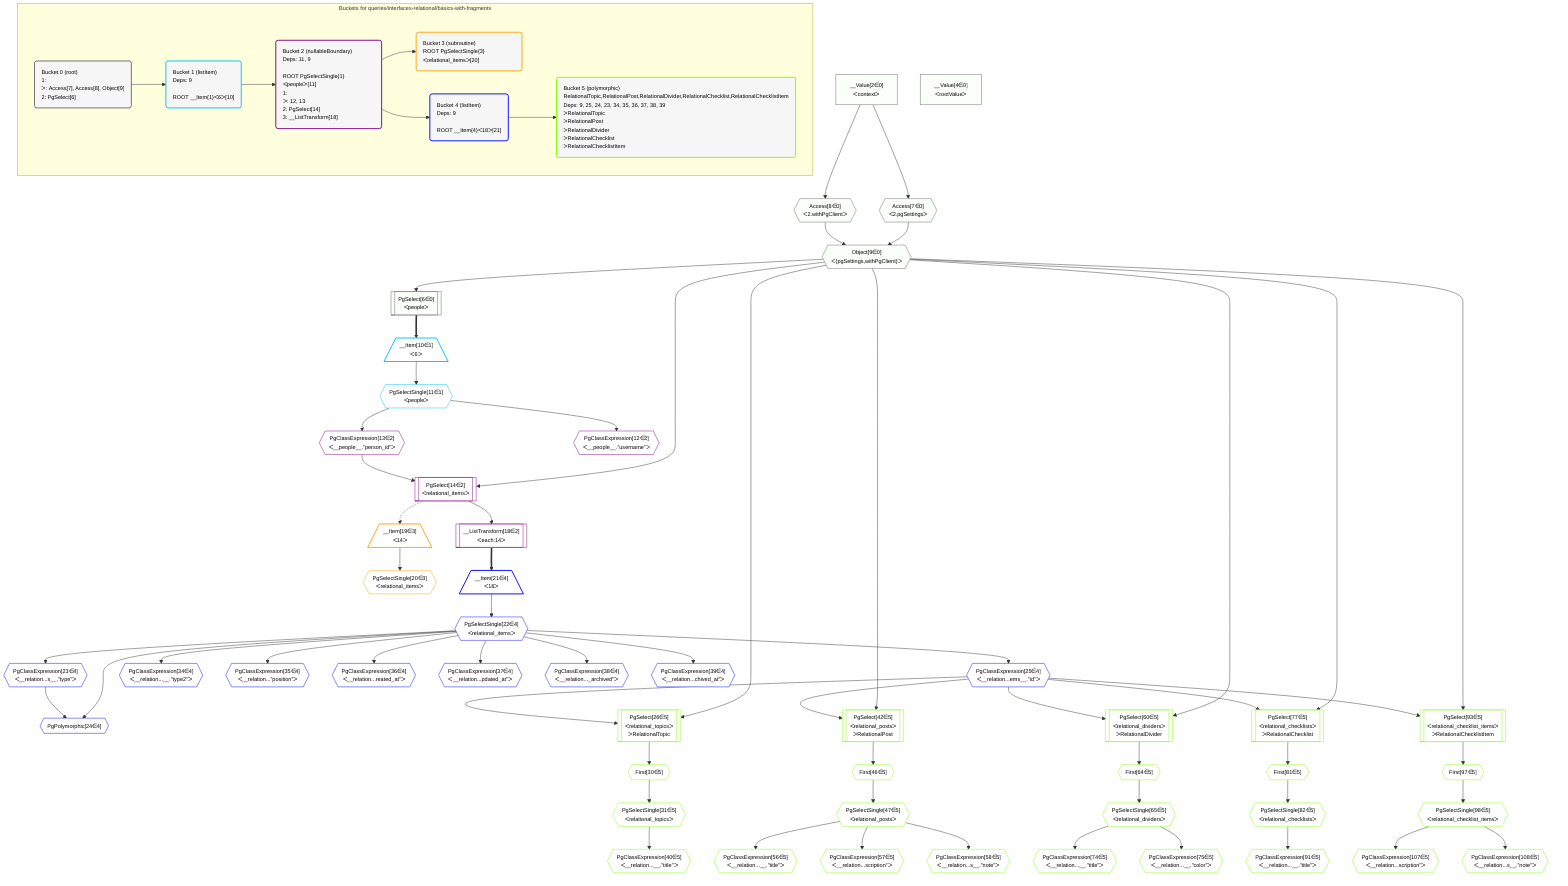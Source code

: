 %%{init: {'themeVariables': { 'fontSize': '12px'}}}%%
graph TD
    classDef path fill:#eee,stroke:#000,color:#000
    classDef plan fill:#fff,stroke-width:1px,color:#000
    classDef itemplan fill:#fff,stroke-width:2px,color:#000
    classDef unbatchedplan fill:#dff,stroke-width:1px,color:#000
    classDef sideeffectplan fill:#fcc,stroke-width:2px,color:#000
    classDef bucket fill:#f6f6f6,color:#000,stroke-width:2px,text-align:left


    %% plan dependencies
    Object9{{"Object[9∈0]<br />ᐸ{pgSettings,withPgClient}ᐳ"}}:::plan
    Access7{{"Access[7∈0]<br />ᐸ2.pgSettingsᐳ"}}:::plan
    Access8{{"Access[8∈0]<br />ᐸ2.withPgClientᐳ"}}:::plan
    Access7 & Access8 --> Object9
    PgSelect6[["PgSelect[6∈0]<br />ᐸpeopleᐳ"]]:::plan
    Object9 --> PgSelect6
    __Value2["__Value[2∈0]<br />ᐸcontextᐳ"]:::plan
    __Value2 --> Access7
    __Value2 --> Access8
    __Value4["__Value[4∈0]<br />ᐸrootValueᐳ"]:::plan
    __Item10[/"__Item[10∈1]<br />ᐸ6ᐳ"\]:::itemplan
    PgSelect6 ==> __Item10
    PgSelectSingle11{{"PgSelectSingle[11∈1]<br />ᐸpeopleᐳ"}}:::plan
    __Item10 --> PgSelectSingle11
    PgSelect14[["PgSelect[14∈2]<br />ᐸrelational_itemsᐳ"]]:::plan
    PgClassExpression13{{"PgClassExpression[13∈2]<br />ᐸ__people__.”person_id”ᐳ"}}:::plan
    Object9 & PgClassExpression13 --> PgSelect14
    PgClassExpression12{{"PgClassExpression[12∈2]<br />ᐸ__people__.”username”ᐳ"}}:::plan
    PgSelectSingle11 --> PgClassExpression12
    PgSelectSingle11 --> PgClassExpression13
    __ListTransform18[["__ListTransform[18∈2]<br />ᐸeach:14ᐳ"]]:::plan
    PgSelect14 --> __ListTransform18
    __Item19[/"__Item[19∈3]<br />ᐸ14ᐳ"\]:::itemplan
    PgSelect14 -.-> __Item19
    PgSelectSingle20{{"PgSelectSingle[20∈3]<br />ᐸrelational_itemsᐳ"}}:::plan
    __Item19 --> PgSelectSingle20
    PgPolymorphic24{{"PgPolymorphic[24∈4]"}}:::plan
    PgSelectSingle22{{"PgSelectSingle[22∈4]<br />ᐸrelational_itemsᐳ"}}:::plan
    PgClassExpression23{{"PgClassExpression[23∈4]<br />ᐸ__relation...s__.”type”ᐳ"}}:::plan
    PgSelectSingle22 & PgClassExpression23 --> PgPolymorphic24
    __Item21[/"__Item[21∈4]<br />ᐸ18ᐳ"\]:::itemplan
    __ListTransform18 ==> __Item21
    __Item21 --> PgSelectSingle22
    PgSelectSingle22 --> PgClassExpression23
    PgClassExpression25{{"PgClassExpression[25∈4]<br />ᐸ__relation...ems__.”id”ᐳ"}}:::plan
    PgSelectSingle22 --> PgClassExpression25
    PgClassExpression34{{"PgClassExpression[34∈4]<br />ᐸ__relation...__.”type2”ᐳ"}}:::plan
    PgSelectSingle22 --> PgClassExpression34
    PgClassExpression35{{"PgClassExpression[35∈4]<br />ᐸ__relation...”position”ᐳ"}}:::plan
    PgSelectSingle22 --> PgClassExpression35
    PgClassExpression36{{"PgClassExpression[36∈4]<br />ᐸ__relation...reated_at”ᐳ"}}:::plan
    PgSelectSingle22 --> PgClassExpression36
    PgClassExpression37{{"PgClassExpression[37∈4]<br />ᐸ__relation...pdated_at”ᐳ"}}:::plan
    PgSelectSingle22 --> PgClassExpression37
    PgClassExpression38{{"PgClassExpression[38∈4]<br />ᐸ__relation..._archived”ᐳ"}}:::plan
    PgSelectSingle22 --> PgClassExpression38
    PgClassExpression39{{"PgClassExpression[39∈4]<br />ᐸ__relation...chived_at”ᐳ"}}:::plan
    PgSelectSingle22 --> PgClassExpression39
    PgSelect26[["PgSelect[26∈5]<br />ᐸrelational_topicsᐳ<br />ᐳRelationalTopic"]]:::plan
    Object9 & PgClassExpression25 --> PgSelect26
    PgSelect42[["PgSelect[42∈5]<br />ᐸrelational_postsᐳ<br />ᐳRelationalPost"]]:::plan
    Object9 & PgClassExpression25 --> PgSelect42
    PgSelect60[["PgSelect[60∈5]<br />ᐸrelational_dividersᐳ<br />ᐳRelationalDivider"]]:::plan
    Object9 & PgClassExpression25 --> PgSelect60
    PgSelect77[["PgSelect[77∈5]<br />ᐸrelational_checklistsᐳ<br />ᐳRelationalChecklist"]]:::plan
    Object9 & PgClassExpression25 --> PgSelect77
    PgSelect93[["PgSelect[93∈5]<br />ᐸrelational_checklist_itemsᐳ<br />ᐳRelationalChecklistItem"]]:::plan
    Object9 & PgClassExpression25 --> PgSelect93
    First30{{"First[30∈5]"}}:::plan
    PgSelect26 --> First30
    PgSelectSingle31{{"PgSelectSingle[31∈5]<br />ᐸrelational_topicsᐳ"}}:::plan
    First30 --> PgSelectSingle31
    PgClassExpression40{{"PgClassExpression[40∈5]<br />ᐸ__relation...__.”title”ᐳ"}}:::plan
    PgSelectSingle31 --> PgClassExpression40
    First46{{"First[46∈5]"}}:::plan
    PgSelect42 --> First46
    PgSelectSingle47{{"PgSelectSingle[47∈5]<br />ᐸrelational_postsᐳ"}}:::plan
    First46 --> PgSelectSingle47
    PgClassExpression56{{"PgClassExpression[56∈5]<br />ᐸ__relation...__.”title”ᐳ"}}:::plan
    PgSelectSingle47 --> PgClassExpression56
    PgClassExpression57{{"PgClassExpression[57∈5]<br />ᐸ__relation...scription”ᐳ"}}:::plan
    PgSelectSingle47 --> PgClassExpression57
    PgClassExpression58{{"PgClassExpression[58∈5]<br />ᐸ__relation...s__.”note”ᐳ"}}:::plan
    PgSelectSingle47 --> PgClassExpression58
    First64{{"First[64∈5]"}}:::plan
    PgSelect60 --> First64
    PgSelectSingle65{{"PgSelectSingle[65∈5]<br />ᐸrelational_dividersᐳ"}}:::plan
    First64 --> PgSelectSingle65
    PgClassExpression74{{"PgClassExpression[74∈5]<br />ᐸ__relation...__.”title”ᐳ"}}:::plan
    PgSelectSingle65 --> PgClassExpression74
    PgClassExpression75{{"PgClassExpression[75∈5]<br />ᐸ__relation...__.”color”ᐳ"}}:::plan
    PgSelectSingle65 --> PgClassExpression75
    First81{{"First[81∈5]"}}:::plan
    PgSelect77 --> First81
    PgSelectSingle82{{"PgSelectSingle[82∈5]<br />ᐸrelational_checklistsᐳ"}}:::plan
    First81 --> PgSelectSingle82
    PgClassExpression91{{"PgClassExpression[91∈5]<br />ᐸ__relation...__.”title”ᐳ"}}:::plan
    PgSelectSingle82 --> PgClassExpression91
    First97{{"First[97∈5]"}}:::plan
    PgSelect93 --> First97
    PgSelectSingle98{{"PgSelectSingle[98∈5]<br />ᐸrelational_checklist_itemsᐳ"}}:::plan
    First97 --> PgSelectSingle98
    PgClassExpression107{{"PgClassExpression[107∈5]<br />ᐸ__relation...scription”ᐳ"}}:::plan
    PgSelectSingle98 --> PgClassExpression107
    PgClassExpression108{{"PgClassExpression[108∈5]<br />ᐸ__relation...s__.”note”ᐳ"}}:::plan
    PgSelectSingle98 --> PgClassExpression108

    %% define steps

    subgraph "Buckets for queries/interfaces-relational/basics-with-fragments"
    Bucket0("Bucket 0 (root)<br />1: <br />ᐳ: Access[7], Access[8], Object[9]<br />2: PgSelect[6]"):::bucket
    classDef bucket0 stroke:#696969
    class Bucket0,__Value2,__Value4,PgSelect6,Access7,Access8,Object9 bucket0
    Bucket1("Bucket 1 (listItem)<br />Deps: 9<br /><br />ROOT __Item{1}ᐸ6ᐳ[10]"):::bucket
    classDef bucket1 stroke:#00bfff
    class Bucket1,__Item10,PgSelectSingle11 bucket1
    Bucket2("Bucket 2 (nullableBoundary)<br />Deps: 11, 9<br /><br />ROOT PgSelectSingle{1}ᐸpeopleᐳ[11]<br />1: <br />ᐳ: 12, 13<br />2: PgSelect[14]<br />3: __ListTransform[18]"):::bucket
    classDef bucket2 stroke:#7f007f
    class Bucket2,PgClassExpression12,PgClassExpression13,PgSelect14,__ListTransform18 bucket2
    Bucket3("Bucket 3 (subroutine)<br />ROOT PgSelectSingle{3}ᐸrelational_itemsᐳ[20]"):::bucket
    classDef bucket3 stroke:#ffa500
    class Bucket3,__Item19,PgSelectSingle20 bucket3
    Bucket4("Bucket 4 (listItem)<br />Deps: 9<br /><br />ROOT __Item{4}ᐸ18ᐳ[21]"):::bucket
    classDef bucket4 stroke:#0000ff
    class Bucket4,__Item21,PgSelectSingle22,PgClassExpression23,PgPolymorphic24,PgClassExpression25,PgClassExpression34,PgClassExpression35,PgClassExpression36,PgClassExpression37,PgClassExpression38,PgClassExpression39 bucket4
    Bucket5("Bucket 5 (polymorphic)<br />RelationalTopic,RelationalPost,RelationalDivider,RelationalChecklist,RelationalChecklistItem<br />Deps: 9, 25, 24, 23, 34, 35, 36, 37, 38, 39<br />ᐳRelationalTopic<br />ᐳRelationalPost<br />ᐳRelationalDivider<br />ᐳRelationalChecklist<br />ᐳRelationalChecklistItem"):::bucket
    classDef bucket5 stroke:#7fff00
    class Bucket5,PgSelect26,First30,PgSelectSingle31,PgClassExpression40,PgSelect42,First46,PgSelectSingle47,PgClassExpression56,PgClassExpression57,PgClassExpression58,PgSelect60,First64,PgSelectSingle65,PgClassExpression74,PgClassExpression75,PgSelect77,First81,PgSelectSingle82,PgClassExpression91,PgSelect93,First97,PgSelectSingle98,PgClassExpression107,PgClassExpression108 bucket5
    Bucket0 --> Bucket1
    Bucket1 --> Bucket2
    Bucket2 --> Bucket3 & Bucket4
    Bucket4 --> Bucket5
    classDef unary fill:#fafffa,borderWidth:8px
    class Object9,PgSelect6,Access7,Access8,__Value2,__Value4 unary
    end